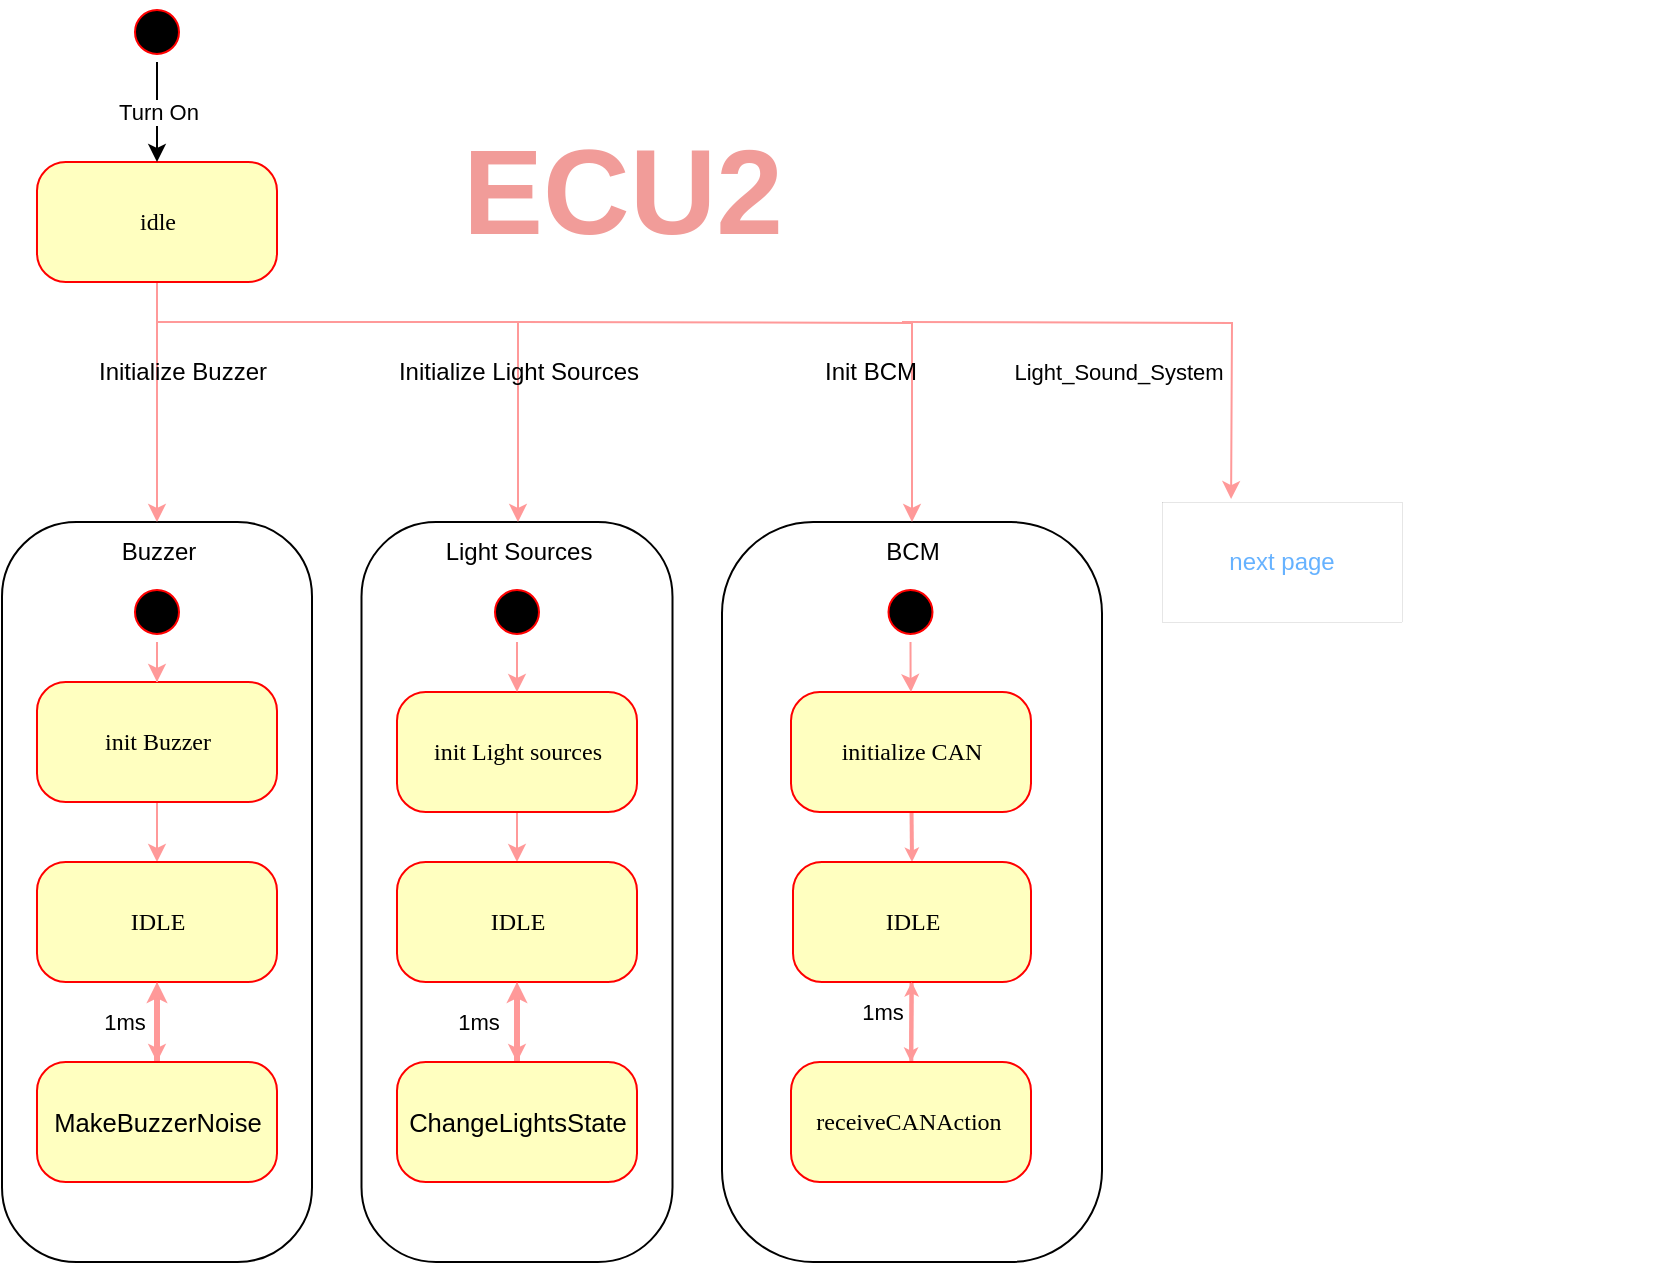 <mxfile version="20.6.0" type="device" pages="2"><diagram name="Page-1" id="58cdce13-f638-feb5-8d6f-7d28b1aa9fa0"><mxGraphModel dx="1323" dy="701" grid="1" gridSize="10" guides="1" tooltips="1" connect="1" arrows="1" fold="1" page="1" pageScale="1" pageWidth="1100" pageHeight="850" background="none" math="0" shadow="0"><root><mxCell id="0"/><mxCell id="1" parent="0"/><mxCell id="M4n3Ab1J7Ja0W15tSEup-11" value="" style="rounded=1;whiteSpace=wrap;html=1;arcSize=24;shadow=0;comic=0;labelBackgroundColor=none;fontFamily=Verdana;fontSize=12;align=center;" parent="1" vertex="1"><mxGeometry x="179.75" y="310" width="155.5" height="370" as="geometry"/></mxCell><mxCell id="M4n3Ab1J7Ja0W15tSEup-10" value="" style="rounded=1;whiteSpace=wrap;html=1;arcSize=24;shadow=0;comic=0;labelBackgroundColor=none;fontFamily=Verdana;fontSize=12;align=center;" parent="1" vertex="1"><mxGeometry y="310" width="155" height="370" as="geometry"/></mxCell><mxCell id="M4n3Ab1J7Ja0W15tSEup-5" value="" style="edgeStyle=orthogonalEdgeStyle;rounded=0;orthogonalLoop=1;jettySize=auto;html=1;strokeColor=#FF9999;entryX=0.5;entryY=0;entryDx=0;entryDy=0;exitX=0.5;exitY=1;exitDx=0;exitDy=0;" parent="1" source="M4n3Ab1J7Ja0W15tSEup-1" target="M4n3Ab1J7Ja0W15tSEup-10" edge="1"><mxGeometry x="-0.5" y="-20" relative="1" as="geometry"><mxPoint x="307.5" y="360" as="targetPoint"/><mxPoint x="80" y="180" as="sourcePoint"/><Array as="points"/><mxPoint as="offset"/></mxGeometry></mxCell><mxCell id="M4n3Ab1J7Ja0W15tSEup-6" style="edgeStyle=orthogonalEdgeStyle;rounded=0;orthogonalLoop=1;jettySize=auto;html=1;strokeColor=#FF9999;" parent="1" target="M4n3Ab1J7Ja0W15tSEup-11" edge="1"><mxGeometry relative="1" as="geometry"><mxPoint x="296.5" y="310" as="targetPoint"/><mxPoint x="78" y="210" as="sourcePoint"/><Array as="points"><mxPoint x="78" y="210"/><mxPoint x="258" y="210"/></Array></mxGeometry></mxCell><mxCell id="M4n3Ab1J7Ja0W15tSEup-1" value="idle" style="rounded=1;whiteSpace=wrap;html=1;arcSize=24;fillColor=#ffffc0;strokeColor=#ff0000;shadow=0;comic=0;labelBackgroundColor=none;fontFamily=Verdana;fontSize=12;fontColor=#000000;align=center;" parent="1" vertex="1"><mxGeometry x="17.5" y="130" width="120" height="60" as="geometry"/></mxCell><mxCell id="M4n3Ab1J7Ja0W15tSEup-2" value="" style="ellipse;html=1;shape=startState;fillColor=#000000;strokeColor=#ff0000;rounded=1;shadow=0;comic=0;labelBackgroundColor=none;fontFamily=Verdana;fontSize=12;fontColor=#000000;align=center;direction=south;" parent="1" vertex="1"><mxGeometry x="62.5" y="50" width="30" height="30" as="geometry"/></mxCell><mxCell id="M4n3Ab1J7Ja0W15tSEup-3" value="Turn On" style="endArrow=classic;html=1;rounded=0;exitX=1;exitY=0.5;exitDx=0;exitDy=0;entryX=0.5;entryY=0;entryDx=0;entryDy=0;" parent="1" source="M4n3Ab1J7Ja0W15tSEup-2" target="M4n3Ab1J7Ja0W15tSEup-1" edge="1"><mxGeometry width="50" height="50" relative="1" as="geometry"><mxPoint x="-202.5" y="250" as="sourcePoint"/><mxPoint x="-152.5" y="200" as="targetPoint"/></mxGeometry></mxCell><mxCell id="M4n3Ab1J7Ja0W15tSEup-55" value="" style="edgeStyle=orthogonalEdgeStyle;rounded=0;orthogonalLoop=1;jettySize=auto;html=1;strokeColor=#FF9999;" parent="1" source="M4n3Ab1J7Ja0W15tSEup-4" target="M4n3Ab1J7Ja0W15tSEup-54" edge="1"><mxGeometry relative="1" as="geometry"/></mxCell><mxCell id="M4n3Ab1J7Ja0W15tSEup-4" value="&lt;span class=&quot;markedcontent&quot;&gt;&lt;span&gt;init&amp;nbsp;&lt;/span&gt;&lt;span role=&quot;presentation&quot; style=&quot;transform: scaleX(1.065)&quot;&gt;Buzzer&lt;/span&gt;&lt;/span&gt;" style="rounded=1;whiteSpace=wrap;html=1;arcSize=24;fillColor=#ffffc0;strokeColor=#ff0000;shadow=0;comic=0;labelBackgroundColor=none;fontFamily=Verdana;fontSize=12;fontColor=#000000;align=center;" parent="1" vertex="1"><mxGeometry x="17.5" y="390" width="120" height="60" as="geometry"/></mxCell><mxCell id="M4n3Ab1J7Ja0W15tSEup-60" value="" style="edgeStyle=orthogonalEdgeStyle;rounded=0;orthogonalLoop=1;jettySize=auto;html=1;strokeColor=#FF9999;" parent="1" source="M4n3Ab1J7Ja0W15tSEup-7" target="M4n3Ab1J7Ja0W15tSEup-58" edge="1"><mxGeometry relative="1" as="geometry"/></mxCell><mxCell id="M4n3Ab1J7Ja0W15tSEup-7" value="&lt;span class=&quot;markedcontent&quot;&gt;&lt;span&gt;init Light sources&lt;/span&gt;&lt;/span&gt;" style="rounded=1;whiteSpace=wrap;html=1;arcSize=24;fillColor=#ffffc0;strokeColor=#ff0000;shadow=0;comic=0;labelBackgroundColor=none;fontFamily=Verdana;fontSize=12;fontColor=#000000;align=center;" parent="1" vertex="1"><mxGeometry x="197.5" y="395" width="120" height="60" as="geometry"/></mxCell><mxCell id="M4n3Ab1J7Ja0W15tSEup-17" value="" style="rounded=1;whiteSpace=wrap;html=1;arcSize=24;shadow=0;comic=0;labelBackgroundColor=none;fontFamily=Verdana;fontSize=12;align=center;" parent="1" vertex="1"><mxGeometry x="360" y="310" width="190" height="370" as="geometry"/></mxCell><mxCell id="M4n3Ab1J7Ja0W15tSEup-18" style="edgeStyle=orthogonalEdgeStyle;rounded=0;orthogonalLoop=1;jettySize=auto;html=1;strokeColor=#FF9999;" parent="1" target="M4n3Ab1J7Ja0W15tSEup-17" edge="1"><mxGeometry relative="1" as="geometry"><mxPoint x="880" y="320" as="targetPoint"/><mxPoint x="258" y="210" as="sourcePoint"/></mxGeometry></mxCell><mxCell id="M4n3Ab1J7Ja0W15tSEup-20" value="Initialize Buzzer" style="text;html=1;resizable=0;autosize=1;align=center;verticalAlign=middle;points=[];fillColor=none;strokeColor=none;rounded=0;fillStyle=auto;" parent="1" vertex="1"><mxGeometry x="35" y="220" width="110" height="30" as="geometry"/></mxCell><mxCell id="M4n3Ab1J7Ja0W15tSEup-21" value="Initialize Light Sources" style="text;html=1;resizable=0;autosize=1;align=center;verticalAlign=middle;points=[];fillColor=none;strokeColor=none;rounded=0;fillStyle=auto;" parent="1" vertex="1"><mxGeometry x="187.5" y="220" width="140" height="30" as="geometry"/></mxCell><mxCell id="M4n3Ab1J7Ja0W15tSEup-23" value="Buzzer" style="text;html=1;align=center;verticalAlign=middle;resizable=0;points=[];autosize=1;strokeColor=none;fillColor=none;" parent="1" vertex="1"><mxGeometry x="47.5" y="310" width="60" height="30" as="geometry"/></mxCell><mxCell id="M4n3Ab1J7Ja0W15tSEup-24" value="Light Sources" style="text;html=1;align=center;verticalAlign=middle;resizable=0;points=[];autosize=1;strokeColor=none;fillColor=none;" parent="1" vertex="1"><mxGeometry x="207.5" y="310" width="100" height="30" as="geometry"/></mxCell><mxCell id="M4n3Ab1J7Ja0W15tSEup-26" value="BCM" style="text;html=1;resizable=0;autosize=1;align=center;verticalAlign=middle;points=[];fillColor=none;strokeColor=none;rounded=0;fillStyle=auto;" parent="1" vertex="1"><mxGeometry x="430" y="310" width="50" height="30" as="geometry"/></mxCell><mxCell id="M4n3Ab1J7Ja0W15tSEup-113" value="" style="edgeStyle=none;rounded=0;orthogonalLoop=1;jettySize=auto;html=1;strokeColor=#FF9999;strokeWidth=2;fontSize=60;fontColor=#F19C99;startSize=1;endSize=1;entryX=0.5;entryY=0;entryDx=0;entryDy=0;" parent="1" source="M4n3Ab1J7Ja0W15tSEup-29" target="M4n3Ab1J7Ja0W15tSEup-69" edge="1"><mxGeometry relative="1" as="geometry"><mxPoint x="719.338" y="480" as="targetPoint"/></mxGeometry></mxCell><mxCell id="M4n3Ab1J7Ja0W15tSEup-29" value="initialize CAN" style="rounded=1;whiteSpace=wrap;html=1;arcSize=24;fillColor=#ffffc0;strokeColor=#ff0000;shadow=0;comic=0;labelBackgroundColor=none;fontFamily=Verdana;fontSize=12;fontColor=#000000;align=center;" parent="1" vertex="1"><mxGeometry x="394.5" y="395" width="120" height="60" as="geometry"/></mxCell><mxCell id="M4n3Ab1J7Ja0W15tSEup-31" value="Init BCM" style="text;html=1;align=center;verticalAlign=middle;resizable=0;points=[];autosize=1;strokeColor=none;fillColor=none;" parent="1" vertex="1"><mxGeometry x="399.25" y="220" width="70" height="30" as="geometry"/></mxCell><mxCell id="M4n3Ab1J7Ja0W15tSEup-38" style="edgeStyle=orthogonalEdgeStyle;rounded=0;orthogonalLoop=1;jettySize=auto;html=1;entryX=0.5;entryY=0;entryDx=0;entryDy=0;strokeColor=#FF9999;" parent="1" source="M4n3Ab1J7Ja0W15tSEup-35" target="M4n3Ab1J7Ja0W15tSEup-4" edge="1"><mxGeometry relative="1" as="geometry"/></mxCell><mxCell id="M4n3Ab1J7Ja0W15tSEup-35" value="" style="ellipse;html=1;shape=startState;fillColor=#000000;strokeColor=#ff0000;rounded=1;shadow=0;comic=0;labelBackgroundColor=none;fontFamily=Verdana;fontSize=12;fontColor=#000000;align=center;direction=south;" parent="1" vertex="1"><mxGeometry x="62.5" y="340" width="30" height="30" as="geometry"/></mxCell><mxCell id="M4n3Ab1J7Ja0W15tSEup-39" style="edgeStyle=orthogonalEdgeStyle;rounded=0;orthogonalLoop=1;jettySize=auto;html=1;strokeColor=#FF9999;" parent="1" source="M4n3Ab1J7Ja0W15tSEup-36" target="M4n3Ab1J7Ja0W15tSEup-7" edge="1"><mxGeometry relative="1" as="geometry"/></mxCell><mxCell id="M4n3Ab1J7Ja0W15tSEup-36" value="" style="ellipse;html=1;shape=startState;fillColor=#000000;strokeColor=#ff0000;rounded=1;shadow=0;comic=0;labelBackgroundColor=none;fontFamily=Verdana;fontSize=12;fontColor=#000000;align=center;direction=south;" parent="1" vertex="1"><mxGeometry x="242.5" y="340" width="30" height="30" as="geometry"/></mxCell><mxCell id="M4n3Ab1J7Ja0W15tSEup-42" value="" style="edgeStyle=orthogonalEdgeStyle;rounded=0;orthogonalLoop=1;jettySize=auto;html=1;strokeColor=#FF9999;" parent="1" source="M4n3Ab1J7Ja0W15tSEup-41" target="M4n3Ab1J7Ja0W15tSEup-29" edge="1"><mxGeometry relative="1" as="geometry"/></mxCell><mxCell id="M4n3Ab1J7Ja0W15tSEup-41" value="" style="ellipse;html=1;shape=startState;fillColor=#000000;strokeColor=#ff0000;rounded=1;shadow=0;comic=0;labelBackgroundColor=none;fontFamily=Verdana;fontSize=12;fontColor=#000000;align=center;direction=south;" parent="1" vertex="1"><mxGeometry x="439.25" y="340" width="30" height="30" as="geometry"/></mxCell><mxCell id="M4n3Ab1J7Ja0W15tSEup-67" value="1ms" style="edgeStyle=orthogonalEdgeStyle;rounded=0;orthogonalLoop=1;jettySize=auto;html=1;strokeColor=#FF9999;" parent="1" source="M4n3Ab1J7Ja0W15tSEup-54" target="M4n3Ab1J7Ja0W15tSEup-62" edge="1"><mxGeometry y="-17" relative="1" as="geometry"><mxPoint as="offset"/></mxGeometry></mxCell><mxCell id="M4n3Ab1J7Ja0W15tSEup-54" value="IDLE" style="rounded=1;whiteSpace=wrap;html=1;arcSize=24;fillColor=#ffffc0;strokeColor=#ff0000;shadow=0;comic=0;labelBackgroundColor=none;fontFamily=Verdana;fontSize=12;fontColor=#000000;align=center;" parent="1" vertex="1"><mxGeometry x="17.5" y="480" width="120" height="60" as="geometry"/></mxCell><mxCell id="M4n3Ab1J7Ja0W15tSEup-66" value="1ms" style="edgeStyle=orthogonalEdgeStyle;rounded=0;orthogonalLoop=1;jettySize=auto;html=1;strokeColor=#FF9999;" parent="1" source="M4n3Ab1J7Ja0W15tSEup-58" target="M4n3Ab1J7Ja0W15tSEup-63" edge="1"><mxGeometry y="-20" relative="1" as="geometry"><mxPoint as="offset"/></mxGeometry></mxCell><mxCell id="M4n3Ab1J7Ja0W15tSEup-58" value="IDLE" style="rounded=1;whiteSpace=wrap;html=1;arcSize=24;fillColor=#ffffc0;strokeColor=#ff0000;shadow=0;comic=0;labelBackgroundColor=none;fontFamily=Verdana;fontSize=12;fontColor=#000000;align=center;" parent="1" vertex="1"><mxGeometry x="197.5" y="480" width="120" height="60" as="geometry"/></mxCell><mxCell id="M4n3Ab1J7Ja0W15tSEup-109" value="" style="edgeStyle=none;rounded=0;orthogonalLoop=1;jettySize=auto;html=1;strokeColor=#FF9999;strokeWidth=3;startSize=1;endSize=1;" parent="1" source="M4n3Ab1J7Ja0W15tSEup-62" target="M4n3Ab1J7Ja0W15tSEup-54" edge="1"><mxGeometry relative="1" as="geometry"/></mxCell><mxCell id="M4n3Ab1J7Ja0W15tSEup-62" value="&lt;span id=&quot;page46R_mcid6&quot; class=&quot;markedContent&quot;&gt;&lt;span dir=&quot;ltr&quot; role=&quot;presentation&quot; style=&quot;left: 108.821px; top: 218.151px; font-size: 12.8px; font-family: sans-serif; transform: scaleX(0.91);&quot;&gt;Make&lt;/span&gt;&lt;span dir=&quot;ltr&quot; role=&quot;presentation&quot; style=&quot;left: 137.877px; top: 218.151px; font-size: 12.8px; font-family: sans-serif; transform: scaleX(0.892);&quot;&gt;BuzzerNoise&lt;/span&gt;&lt;span dir=&quot;ltr&quot; role=&quot;presentation&quot; style=&quot;left: 203.957px; top: 218.151px; font-size: 12.8px; font-family: sans-serif;&quot;&gt;&lt;/span&gt;&lt;/span&gt;" style="rounded=1;whiteSpace=wrap;html=1;arcSize=24;fillColor=#ffffc0;strokeColor=#ff0000;shadow=0;comic=0;labelBackgroundColor=none;fontFamily=Verdana;fontSize=12;fontColor=#000000;align=center;" parent="1" vertex="1"><mxGeometry x="17.5" y="580" width="120" height="60" as="geometry"/></mxCell><mxCell id="M4n3Ab1J7Ja0W15tSEup-110" style="edgeStyle=none;rounded=0;orthogonalLoop=1;jettySize=auto;html=1;entryX=0.5;entryY=1;entryDx=0;entryDy=0;strokeColor=#FF9999;strokeWidth=3;startSize=1;endSize=1;" parent="1" source="M4n3Ab1J7Ja0W15tSEup-63" target="M4n3Ab1J7Ja0W15tSEup-58" edge="1"><mxGeometry relative="1" as="geometry"/></mxCell><mxCell id="M4n3Ab1J7Ja0W15tSEup-63" value="&lt;span id=&quot;page46R_mcid28&quot; class=&quot;markedContent&quot;&gt;&lt;span dir=&quot;ltr&quot; role=&quot;presentation&quot; style=&quot;left: 105.6px; top: 580.188px; font-size: 12.8px; font-family: sans-serif;&quot;&gt; &lt;/span&gt;&lt;span dir=&quot;ltr&quot; role=&quot;presentation&quot; style=&quot;left: 108.821px; top: 580.188px; font-size: 12.8px; font-family: sans-serif; transform: scaleX(0.888);&quot;&gt;Change&lt;/span&gt;&lt;span dir=&quot;ltr&quot; role=&quot;presentation&quot; style=&quot;left: 147.861px; top: 580.188px; font-size: 12.8px; font-family: sans-serif; transform: scaleX(0.894);&quot;&gt;LightsState&lt;/span&gt;&lt;/span&gt;" style="rounded=1;whiteSpace=wrap;html=1;arcSize=24;fillColor=#ffffc0;strokeColor=#ff0000;shadow=0;comic=0;labelBackgroundColor=none;fontFamily=Verdana;fontSize=12;fontColor=#000000;align=center;" parent="1" vertex="1"><mxGeometry x="197.5" y="580" width="120" height="60" as="geometry"/></mxCell><mxCell id="M4n3Ab1J7Ja0W15tSEup-117" style="edgeStyle=none;rounded=0;orthogonalLoop=1;jettySize=auto;html=1;entryX=0.5;entryY=0;entryDx=0;entryDy=0;strokeColor=#FF9999;strokeWidth=2;fontSize=11;fontColor=#F19C99;startSize=1;endSize=1;" parent="1" source="M4n3Ab1J7Ja0W15tSEup-69" target="M4n3Ab1J7Ja0W15tSEup-74" edge="1"><mxGeometry relative="1" as="geometry"/></mxCell><mxCell id="M4n3Ab1J7Ja0W15tSEup-69" value="IDLE" style="rounded=1;whiteSpace=wrap;html=1;arcSize=24;fillColor=#ffffc0;strokeColor=#ff0000;shadow=0;comic=0;labelBackgroundColor=none;fontFamily=Verdana;fontSize=12;fontColor=#000000;align=center;" parent="1" vertex="1"><mxGeometry x="395.5" y="480" width="119" height="60" as="geometry"/></mxCell><mxCell id="M4n3Ab1J7Ja0W15tSEup-118" style="edgeStyle=none;rounded=0;orthogonalLoop=1;jettySize=auto;html=1;strokeColor=#FF9999;strokeWidth=2;fontSize=11;fontColor=#F19C99;startSize=1;endSize=1;" parent="1" source="M4n3Ab1J7Ja0W15tSEup-74" target="M4n3Ab1J7Ja0W15tSEup-69" edge="1"><mxGeometry relative="1" as="geometry"/></mxCell><mxCell id="M4n3Ab1J7Ja0W15tSEup-74" value="&lt;span class=&quot;markedcontent&quot;&gt;&lt;span&gt;receiveCANAction&amp;nbsp;&lt;/span&gt;&lt;/span&gt;" style="rounded=1;whiteSpace=wrap;html=1;arcSize=24;fillColor=#ffffc0;strokeColor=#ff0000;shadow=0;comic=0;labelBackgroundColor=none;fontFamily=Verdana;fontSize=12;fontColor=#000000;align=center;" parent="1" vertex="1"><mxGeometry x="394.5" y="580" width="120" height="60" as="geometry"/></mxCell><mxCell id="M4n3Ab1J7Ja0W15tSEup-77" style="edgeStyle=none;rounded=0;orthogonalLoop=1;jettySize=auto;html=1;exitX=0.75;exitY=1;exitDx=0;exitDy=0;strokeColor=#FF9999;" parent="1" source="M4n3Ab1J7Ja0W15tSEup-74" target="M4n3Ab1J7Ja0W15tSEup-74" edge="1"><mxGeometry relative="1" as="geometry"/></mxCell><mxCell id="M4n3Ab1J7Ja0W15tSEup-112" value="&lt;b&gt;&lt;font style=&quot;font-size: 60px;&quot; color=&quot;#f19c99&quot;&gt;ECU2&lt;/font&gt;&lt;/b&gt;" style="text;html=1;align=center;verticalAlign=middle;resizable=0;points=[];autosize=1;strokeColor=none;fillColor=none;" parent="1" vertex="1"><mxGeometry x="220" y="100" width="180" height="90" as="geometry"/></mxCell><mxCell id="M4n3Ab1J7Ja0W15tSEup-116" value="&lt;font color=&quot;#000000&quot;&gt;&lt;span style=&quot;font-size: 11px;&quot;&gt;1ms&lt;/span&gt;&lt;/font&gt;" style="text;html=1;resizable=0;autosize=1;align=center;verticalAlign=middle;points=[];fillColor=none;strokeColor=none;rounded=0;fillStyle=auto;fontSize=5;fontColor=#F19C99;" parent="1" vertex="1"><mxGeometry x="420" y="540" width="40" height="30" as="geometry"/></mxCell><mxCell id="M4n3Ab1J7Ja0W15tSEup-120" style="edgeStyle=orthogonalEdgeStyle;rounded=0;orthogonalLoop=1;jettySize=auto;html=1;strokeColor=#FF9999;entryX=0.101;entryY=-0.008;entryDx=0;entryDy=0;entryPerimeter=0;" parent="1" edge="1"><mxGeometry relative="1" as="geometry"><mxPoint x="614.54" y="298.54" as="targetPoint"/><mxPoint x="450" y="210" as="sourcePoint"/></mxGeometry></mxCell><mxCell id="M4n3Ab1J7Ja0W15tSEup-123" value="Light_Sound_System" style="text;html=1;align=center;verticalAlign=middle;resizable=0;points=[];autosize=1;strokeColor=none;fillColor=none;fontSize=11;fontColor=#000000;" parent="1" vertex="1"><mxGeometry x="492.5" y="220" width="130" height="30" as="geometry"/></mxCell><mxCell id="M4n3Ab1J7Ja0W15tSEup-203" value="&lt;span style=&quot;color: rgba(0, 0, 0, 0); font-family: monospace; font-size: 0px; text-align: start;&quot;&gt;%3CmxGraphModel%3E%3Croot%3E%3CmxCell%20id%3D%220%22%2F%3E%3CmxCell%20id%3D%221%22%20parent%3D%220%22%2F%3E%3CmxCell%20id%3D%222%22%20value%3D%22State%200%26lt%3Bbr%26gt%3B%22%20style%3D%22ellipse%3BwhiteSpace%3Dwrap%3Bhtml%3D1%3BfontFamily%3DVerdana%3BfillColor%3D%23ffffc0%3BstrokeColor%3D%23ff0000%3BfontColor%3D%23000000%3Brounded%3D1%3BarcSize%3D24%3Bshadow%3D0%3Bcomic%3D0%3BlabelBackgroundColor%3Dnone%3B%22%20vertex%3D%221%22%20parent%3D%221%22%3E%3CmxGeometry%20x%3D%22767%22%20y%3D%22480%22%20width%3D%2253%22%20height%3D%2250%22%20as%3D%22geometry%22%2F%3E%3C%2FmxCell%3E%3C%2Froot%3E%3C%2FmxGraphModel%3E&lt;/span&gt;" style="shape=partialRectangle;html=1;whiteSpace=wrap;connectable=0;fillColor=none;top=0;left=0;bottom=0;right=0;overflow=hidden;fillStyle=auto;fontSize=11;fontColor=#000000;" parent="1" vertex="1"><mxGeometry x="770" y="190" width="60" height="40" as="geometry"><mxRectangle width="60" height="40" as="alternateBounds"/></mxGeometry></mxCell><mxCell id="bMUL9vs9oiGy7EIvTxz8-3" value="next page" style="whiteSpace=wrap;html=1;strokeColor=default;strokeWidth=0;fontColor=#66B2FF;" parent="1" vertex="1"><mxGeometry x="580" y="300" width="120" height="60" as="geometry"/></mxCell></root></mxGraphModel></diagram><diagram id="eU-mBK09k-Agl4pyuc42" name="Page-2"><mxGraphModel dx="1323" dy="701" grid="1" gridSize="10" guides="1" tooltips="1" connect="1" arrows="1" fold="1" page="1" pageScale="1" pageWidth="827" pageHeight="1169" math="0" shadow="0"><root><mxCell id="0"/><mxCell id="1" parent="0"/><mxCell id="lehD4XH0Yk54UAf7DRDh-2" value="" style="edgeStyle=orthogonalEdgeStyle;rounded=0;orthogonalLoop=1;jettySize=auto;html=1;strokeColor=#FF9999;strokeWidth=2;fontSize=11;fontColor=#000000;startSize=1;endSize=1;curved=1;" parent="1" source="lehD4XH0Yk54UAf7DRDh-3" target="lehD4XH0Yk54UAf7DRDh-11" edge="1"><mxGeometry relative="1" as="geometry"><mxPoint x="327" y="393.5" as="targetPoint"/></mxGeometry></mxCell><mxCell id="lehD4XH0Yk54UAf7DRDh-3" value="LSS_Init" style="rounded=1;whiteSpace=wrap;html=1;arcSize=24;fillColor=#ffffc0;strokeColor=#ff0000;shadow=0;comic=0;labelBackgroundColor=none;fontFamily=Verdana;fontSize=12;fontColor=#000000;align=center;" parent="1" vertex="1"><mxGeometry x="110" y="268.5" width="120" height="60" as="geometry"/></mxCell><mxCell id="lehD4XH0Yk54UAf7DRDh-4" value="&lt;font style=&quot;font-size: 30px;&quot;&gt;Light_Sound_System&lt;/font&gt;" style="text;html=1;align=center;verticalAlign=middle;resizable=0;points=[];autosize=1;strokeColor=none;fillColor=none;fontSize=11;fontColor=#000000;" parent="1" vertex="1"><mxGeometry x="345" y="170" width="310" height="50" as="geometry"/></mxCell><mxCell id="lehD4XH0Yk54UAf7DRDh-5" value="" style="edgeStyle=none;rounded=0;orthogonalLoop=1;jettySize=auto;html=1;strokeColor=#FF9999;strokeWidth=2;fontSize=11;fontColor=#000000;startSize=1;endSize=1;" parent="1" source="lehD4XH0Yk54UAf7DRDh-6" target="lehD4XH0Yk54UAf7DRDh-3" edge="1"><mxGeometry relative="1" as="geometry"/></mxCell><mxCell id="lehD4XH0Yk54UAf7DRDh-6" value="" style="ellipse;html=1;shape=startState;fillColor=#000000;strokeColor=#ff0000;rounded=1;shadow=0;comic=0;labelBackgroundColor=none;fontFamily=Verdana;fontSize=12;fontColor=#000000;align=center;direction=south;" parent="1" vertex="1"><mxGeometry x="155" y="220" width="30" height="30" as="geometry"/></mxCell><mxCell id="lehD4XH0Yk54UAf7DRDh-7" value="&lt;font color=&quot;#66b2ff&quot;&gt;A025 || A134&lt;/font&gt;" style="edgeStyle=orthogonalEdgeStyle;rounded=0;orthogonalLoop=1;jettySize=auto;html=1;strokeColor=#FF9999;strokeWidth=2;fontSize=11;fontColor=#000000;startSize=1;endSize=4;exitX=0.181;exitY=0.906;exitDx=0;exitDy=0;curved=1;exitPerimeter=0;entryX=0;entryY=0.5;entryDx=0;entryDy=0;" parent="1" source="lehD4XH0Yk54UAf7DRDh-11" target="lehD4XH0Yk54UAf7DRDh-8" edge="1"><mxGeometry x="-0.047" y="-10" relative="1" as="geometry"><mxPoint x="163.894" y="421.717" as="sourcePoint"/><mxPoint as="offset"/><Array as="points"><mxPoint x="297" y="322"/><mxPoint x="240" y="322"/><mxPoint x="240" y="445"/></Array></mxGeometry></mxCell><mxCell id="yl1lFKV6yOSotAoGSY66-30" value="A024 &amp;amp; L0" style="edgeStyle=orthogonalEdgeStyle;rounded=0;orthogonalLoop=1;jettySize=auto;html=1;strokeColor=#FF9999;strokeWidth=2;fontColor=#66B2FF;endSize=4;curved=1;entryX=0.633;entryY=0.982;entryDx=0;entryDy=0;entryPerimeter=0;exitX=0.255;exitY=0.003;exitDx=0;exitDy=0;exitPerimeter=0;" parent="1" source="lehD4XH0Yk54UAf7DRDh-8" target="lehD4XH0Yk54UAf7DRDh-11" edge="1"><mxGeometry x="0.155" y="-10" relative="1" as="geometry"><Array as="points"><mxPoint x="310" y="420"/><mxPoint x="310" y="400"/><mxPoint x="280" y="400"/><mxPoint x="280" y="340"/><mxPoint x="321" y="340"/></Array><mxPoint as="offset"/></mxGeometry></mxCell><mxCell id="yl1lFKV6yOSotAoGSY66-68" value="A024 &amp;amp; L1" style="edgeStyle=orthogonalEdgeStyle;curved=1;rounded=0;orthogonalLoop=1;jettySize=auto;html=1;entryX=0.076;entryY=-0.029;entryDx=0;entryDy=0;entryPerimeter=0;strokeColor=#FF9999;strokeWidth=2;fontColor=#66B2FF;endSize=4;" parent="1" source="lehD4XH0Yk54UAf7DRDh-8" target="yl1lFKV6yOSotAoGSY66-27" edge="1"><mxGeometry relative="1" as="geometry"><Array as="points"><mxPoint x="310" y="540"/><mxPoint x="309" y="540"/></Array></mxGeometry></mxCell><mxCell id="yl1lFKV6yOSotAoGSY66-71" value="A035" style="rounded=0;orthogonalLoop=1;jettySize=auto;html=1;strokeColor=#FF9999;strokeWidth=2;fontColor=#66B2FF;startArrow=none;startFill=0;endArrow=classic;endFill=1;endSize=4;entryX=0;entryY=1;entryDx=0;entryDy=0;exitX=0.972;exitY=0.781;exitDx=0;exitDy=0;exitPerimeter=0;" parent="1" source="lehD4XH0Yk54UAf7DRDh-8" target="lehD4XH0Yk54UAf7DRDh-15" edge="1"><mxGeometry relative="1" as="geometry"/></mxCell><mxCell id="lehD4XH0Yk54UAf7DRDh-8" value="State 2" style="ellipse;whiteSpace=wrap;html=1;fontFamily=Verdana;fillColor=#ffffc0;strokeColor=#ff0000;fontColor=#000000;rounded=1;arcSize=24;shadow=0;comic=0;labelBackgroundColor=none;" parent="1" vertex="1"><mxGeometry x="300" y="420" width="53" height="50" as="geometry"/></mxCell><mxCell id="yl1lFKV6yOSotAoGSY66-32" value="A12 || A135" style="edgeStyle=orthogonalEdgeStyle;curved=1;rounded=0;orthogonalLoop=1;jettySize=auto;html=1;strokeColor=#FF9999;strokeWidth=2;fontColor=#66B2FF;endSize=4;exitX=0.979;exitY=0.367;exitDx=0;exitDy=0;exitPerimeter=0;entryX=0.025;entryY=0.4;entryDx=0;entryDy=0;entryPerimeter=0;" parent="1" source="lehD4XH0Yk54UAf7DRDh-11" target="lehD4XH0Yk54UAf7DRDh-13" edge="1"><mxGeometry relative="1" as="geometry"><mxPoint x="470.004" y="290" as="sourcePoint"/><mxPoint x="560" y="280" as="targetPoint"/><Array as="points"><mxPoint x="339" y="290"/></Array></mxGeometry></mxCell><mxCell id="yl1lFKV6yOSotAoGSY66-33" style="edgeStyle=orthogonalEdgeStyle;curved=1;rounded=0;orthogonalLoop=1;jettySize=auto;html=1;strokeColor=#FF9999;strokeWidth=2;fontColor=#66B2FF;endSize=4;entryX=0;entryY=0;entryDx=0;entryDy=0;" parent="1" source="lehD4XH0Yk54UAf7DRDh-11" target="lehD4XH0Yk54UAf7DRDh-15" edge="1"><mxGeometry relative="1" as="geometry"><Array as="points"><mxPoint x="420" y="299"/><mxPoint x="420" y="417"/></Array></mxGeometry></mxCell><mxCell id="yl1lFKV6yOSotAoGSY66-34" value="A035" style="edgeLabel;html=1;align=center;verticalAlign=middle;resizable=0;points=[];fontColor=#66B2FF;" parent="yl1lFKV6yOSotAoGSY66-33" vertex="1" connectable="0"><mxGeometry x="-0.142" y="-30" relative="1" as="geometry"><mxPoint x="30" y="6" as="offset"/></mxGeometry></mxCell><mxCell id="lehD4XH0Yk54UAf7DRDh-11" value="State 0&lt;br&gt;" style="ellipse;whiteSpace=wrap;html=1;fontFamily=Verdana;fillColor=#ffffc0;strokeColor=#ff0000;fontColor=#000000;rounded=1;arcSize=24;shadow=0;comic=0;labelBackgroundColor=none;" parent="1" vertex="1"><mxGeometry x="287" y="273.5" width="53" height="50" as="geometry"/></mxCell><mxCell id="lehD4XH0Yk54UAf7DRDh-12" value="&lt;font color=&quot;#66b2ff&quot;&gt;A04&lt;/font&gt;" style="edgeStyle=orthogonalEdgeStyle;curved=1;rounded=0;orthogonalLoop=1;jettySize=auto;html=1;strokeColor=#FF9999;strokeWidth=2;fontSize=11;fontColor=#000000;startSize=1;endSize=1;entryX=0.104;entryY=0.164;entryDx=0;entryDy=0;entryPerimeter=0;dashed=1;" parent="1" source="lehD4XH0Yk54UAf7DRDh-11" target="lehD4XH0Yk54UAf7DRDh-11" edge="1"><mxGeometry x="-0.237" y="-4" relative="1" as="geometry"><Array as="points"><mxPoint x="314" y="244"/><mxPoint x="267" y="244"/><mxPoint x="267" y="282"/><mxPoint x="280" y="282"/></Array><mxPoint as="offset"/><mxPoint x="297" y="273.5" as="targetPoint"/></mxGeometry></mxCell><mxCell id="yl1lFKV6yOSotAoGSY66-59" value="A134 || A025" style="edgeStyle=orthogonalEdgeStyle;curved=1;rounded=0;orthogonalLoop=1;jettySize=auto;html=1;entryX=0.5;entryY=1;entryDx=0;entryDy=0;strokeColor=#FF9999;strokeWidth=2;fontColor=#66B2FF;endSize=4;exitX=0.849;exitY=0.944;exitDx=0;exitDy=0;exitPerimeter=0;" parent="1" source="lehD4XH0Yk54UAf7DRDh-13" target="lehD4XH0Yk54UAf7DRDh-8" edge="1"><mxGeometry x="0.035" y="-20" relative="1" as="geometry"><Array as="points"><mxPoint x="640" y="317"/><mxPoint x="640" y="540"/><mxPoint x="327" y="540"/></Array><mxPoint as="offset"/></mxGeometry></mxCell><mxCell id="yl1lFKV6yOSotAoGSY66-60" value="A035" style="edgeStyle=orthogonalEdgeStyle;curved=1;rounded=0;orthogonalLoop=1;jettySize=auto;html=1;strokeColor=#FF9999;strokeWidth=2;fontColor=#66B2FF;endSize=4;" parent="1" source="lehD4XH0Yk54UAf7DRDh-13" target="lehD4XH0Yk54UAf7DRDh-15" edge="1"><mxGeometry x="0.171" y="23" relative="1" as="geometry"><mxPoint as="offset"/></mxGeometry></mxCell><mxCell id="yl1lFKV6yOSotAoGSY66-61" value="A04" style="edgeStyle=orthogonalEdgeStyle;curved=1;rounded=0;orthogonalLoop=1;jettySize=auto;html=1;entryX=1;entryY=0.25;entryDx=0;entryDy=0;strokeColor=#FF9999;strokeWidth=2;fontColor=#66B2FF;endSize=4;" parent="1" source="lehD4XH0Yk54UAf7DRDh-13" target="yl1lFKV6yOSotAoGSY66-27" edge="1"><mxGeometry x="-0.028" y="-30" relative="1" as="geometry"><Array as="points"><mxPoint x="670" y="295"/><mxPoint x="670" y="585"/></Array><mxPoint as="offset"/></mxGeometry></mxCell><mxCell id="lehD4XH0Yk54UAf7DRDh-13" value="State 1" style="ellipse;whiteSpace=wrap;html=1;fontFamily=Verdana;fillColor=#ffffc0;strokeColor=#ff0000;fontColor=#000000;rounded=1;arcSize=24;shadow=0;comic=0;labelBackgroundColor=none;" parent="1" vertex="1"><mxGeometry x="588.68" y="270" width="53" height="50" as="geometry"/></mxCell><mxCell id="yl1lFKV6yOSotAoGSY66-64" value="A12 || A135" style="edgeStyle=orthogonalEdgeStyle;curved=1;rounded=0;orthogonalLoop=1;jettySize=auto;html=1;entryX=0;entryY=1;entryDx=0;entryDy=0;strokeColor=#FF9999;strokeWidth=2;fontColor=#66B2FF;endSize=4;exitX=0.755;exitY=1;exitDx=0;exitDy=0;exitPerimeter=0;" parent="1" source="lehD4XH0Yk54UAf7DRDh-15" target="lehD4XH0Yk54UAf7DRDh-13" edge="1"><mxGeometry x="0.054" y="16" relative="1" as="geometry"><mxPoint as="offset"/></mxGeometry></mxCell><mxCell id="yl1lFKV6yOSotAoGSY66-65" value="A04" style="edgeStyle=orthogonalEdgeStyle;curved=1;rounded=0;orthogonalLoop=1;jettySize=auto;html=1;strokeColor=#FF9999;strokeWidth=2;fontColor=#66B2FF;endSize=4;entryX=0.956;entryY=0.778;entryDx=0;entryDy=0;entryPerimeter=0;" parent="1" source="lehD4XH0Yk54UAf7DRDh-15" target="lehD4XH0Yk54UAf7DRDh-11" edge="1"><mxGeometry x="-0.306" relative="1" as="geometry"><mxPoint x="340" y="300" as="targetPoint"/><Array as="points"><mxPoint x="400" y="435"/><mxPoint x="400" y="330"/><mxPoint x="338" y="330"/></Array><mxPoint as="offset"/></mxGeometry></mxCell><mxCell id="yl1lFKV6yOSotAoGSY66-69" value="A134 || A025" style="edgeStyle=orthogonalEdgeStyle;curved=1;rounded=0;orthogonalLoop=1;jettySize=auto;html=1;entryX=0.755;entryY=1;entryDx=0;entryDy=0;entryPerimeter=0;strokeColor=#FF9999;strokeWidth=2;fontColor=#66B2FF;endSize=4;" parent="1" source="lehD4XH0Yk54UAf7DRDh-15" target="lehD4XH0Yk54UAf7DRDh-8" edge="1"><mxGeometry relative="1" as="geometry"><Array as="points"><mxPoint x="487" y="490"/><mxPoint x="340" y="490"/></Array></mxGeometry></mxCell><mxCell id="lehD4XH0Yk54UAf7DRDh-15" value="State 3" style="ellipse;whiteSpace=wrap;html=1;fontFamily=Verdana;fillColor=#ffffc0;strokeColor=#ff0000;fontColor=#000000;rounded=1;arcSize=24;shadow=0;comic=0;labelBackgroundColor=none;" parent="1" vertex="1"><mxGeometry x="460" y="410" width="53" height="50" as="geometry"/></mxCell><mxCell id="HtCDa423V7cx5gvur8Pw-37" value="" style="shape=table;html=1;whiteSpace=wrap;startSize=0;container=1;collapsible=0;childLayout=tableLayout;fillStyle=auto;fontSize=11;fontColor=#000000;fillColor=#FFFFFF;" parent="1" vertex="1"><mxGeometry x="350" y="40" width="300" height="120" as="geometry"/></mxCell><mxCell id="HtCDa423V7cx5gvur8Pw-38" value="" style="shape=tableRow;horizontal=0;startSize=0;swimlaneHead=0;swimlaneBody=0;top=0;left=0;bottom=0;right=0;collapsible=0;dropTarget=0;fillColor=none;points=[[0,0.5],[1,0.5]];portConstraint=eastwest;fillStyle=auto;fontSize=11;fontColor=#000000;" parent="HtCDa423V7cx5gvur8Pw-37" vertex="1"><mxGeometry width="300" height="40" as="geometry"/></mxCell><mxCell id="yl1lFKV6yOSotAoGSY66-51" value="State" style="shape=partialRectangle;html=1;whiteSpace=wrap;connectable=0;fillColor=none;top=0;left=0;bottom=0;right=0;overflow=hidden;fillStyle=auto;fontSize=11;fontColor=#000000;" parent="HtCDa423V7cx5gvur8Pw-38" vertex="1"><mxGeometry width="60" height="40" as="geometry"><mxRectangle width="60" height="40" as="alternateBounds"/></mxGeometry></mxCell><mxCell id="yl1lFKV6yOSotAoGSY66-38" value="0" style="shape=partialRectangle;html=1;whiteSpace=wrap;connectable=0;fillColor=none;top=0;left=0;bottom=0;right=0;overflow=hidden;fillStyle=auto;fontSize=11;fontColor=#000000;" parent="HtCDa423V7cx5gvur8Pw-38" vertex="1"><mxGeometry x="60" width="60" height="40" as="geometry"><mxRectangle width="60" height="40" as="alternateBounds"/></mxGeometry></mxCell><mxCell id="HtCDa423V7cx5gvur8Pw-39" value="1" style="shape=partialRectangle;html=1;whiteSpace=wrap;connectable=0;fillColor=none;top=0;left=0;bottom=0;right=0;overflow=hidden;fillStyle=auto;fontSize=11;fontColor=#000000;" parent="HtCDa423V7cx5gvur8Pw-38" vertex="1"><mxGeometry x="120" width="60" height="40" as="geometry"><mxRectangle width="60" height="40" as="alternateBounds"/></mxGeometry></mxCell><mxCell id="HtCDa423V7cx5gvur8Pw-40" value="2" style="shape=partialRectangle;html=1;whiteSpace=wrap;connectable=0;fillColor=none;top=0;left=0;bottom=0;right=0;overflow=hidden;fillStyle=auto;fontSize=11;fontColor=#000000;" parent="HtCDa423V7cx5gvur8Pw-38" vertex="1"><mxGeometry x="180" width="60" height="40" as="geometry"><mxRectangle width="60" height="40" as="alternateBounds"/></mxGeometry></mxCell><mxCell id="HtCDa423V7cx5gvur8Pw-41" value="3" style="shape=partialRectangle;html=1;whiteSpace=wrap;connectable=0;fillColor=none;top=0;left=0;bottom=0;right=0;overflow=hidden;fillStyle=auto;fontSize=11;fontColor=#000000;" parent="HtCDa423V7cx5gvur8Pw-38" vertex="1"><mxGeometry x="240" width="60" height="40" as="geometry"><mxRectangle width="60" height="40" as="alternateBounds"/></mxGeometry></mxCell><mxCell id="HtCDa423V7cx5gvur8Pw-42" value="" style="shape=tableRow;horizontal=0;startSize=0;swimlaneHead=0;swimlaneBody=0;top=0;left=0;bottom=0;right=0;collapsible=0;dropTarget=0;fillColor=none;points=[[0,0.5],[1,0.5]];portConstraint=eastwest;fillStyle=auto;fontSize=11;fontColor=#000000;" parent="HtCDa423V7cx5gvur8Pw-37" vertex="1"><mxGeometry y="40" width="300" height="40" as="geometry"/></mxCell><mxCell id="yl1lFKV6yOSotAoGSY66-52" value="Light Soruce" style="shape=partialRectangle;html=1;whiteSpace=wrap;connectable=0;fillColor=none;top=0;left=0;bottom=0;right=0;overflow=hidden;fillStyle=auto;fontSize=11;fontColor=#000000;" parent="HtCDa423V7cx5gvur8Pw-42" vertex="1"><mxGeometry width="60" height="40" as="geometry"><mxRectangle width="60" height="40" as="alternateBounds"/></mxGeometry></mxCell><mxCell id="yl1lFKV6yOSotAoGSY66-39" value="OFF" style="shape=partialRectangle;html=1;whiteSpace=wrap;connectable=0;fillColor=none;top=0;left=0;bottom=0;right=0;overflow=hidden;fillStyle=auto;fontSize=11;fontColor=#000000;" parent="HtCDa423V7cx5gvur8Pw-42" vertex="1"><mxGeometry x="60" width="60" height="40" as="geometry"><mxRectangle width="60" height="40" as="alternateBounds"/></mxGeometry></mxCell><mxCell id="HtCDa423V7cx5gvur8Pw-43" value="ON" style="shape=partialRectangle;html=1;whiteSpace=wrap;connectable=0;fillColor=none;top=0;left=0;bottom=0;right=0;overflow=hidden;fillStyle=auto;fontSize=11;fontColor=#000000;" parent="HtCDa423V7cx5gvur8Pw-42" vertex="1"><mxGeometry x="120" width="60" height="40" as="geometry"><mxRectangle width="60" height="40" as="alternateBounds"/></mxGeometry></mxCell><mxCell id="HtCDa423V7cx5gvur8Pw-44" value="ON" style="shape=partialRectangle;html=1;whiteSpace=wrap;connectable=0;fillColor=none;top=0;left=0;bottom=0;right=0;overflow=hidden;fillStyle=auto;fontSize=11;fontColor=#000000;" parent="HtCDa423V7cx5gvur8Pw-42" vertex="1"><mxGeometry x="180" width="60" height="40" as="geometry"><mxRectangle width="60" height="40" as="alternateBounds"/></mxGeometry></mxCell><mxCell id="HtCDa423V7cx5gvur8Pw-45" value="OFF" style="shape=partialRectangle;html=1;whiteSpace=wrap;connectable=0;fillColor=none;top=0;left=0;bottom=0;right=0;overflow=hidden;fillStyle=auto;fontSize=11;fontColor=#000000;" parent="HtCDa423V7cx5gvur8Pw-42" vertex="1"><mxGeometry x="240" width="60" height="40" as="geometry"><mxRectangle width="60" height="40" as="alternateBounds"/></mxGeometry></mxCell><mxCell id="HtCDa423V7cx5gvur8Pw-46" value="" style="shape=tableRow;horizontal=0;startSize=0;swimlaneHead=0;swimlaneBody=0;top=0;left=0;bottom=0;right=0;collapsible=0;dropTarget=0;fillColor=none;points=[[0,0.5],[1,0.5]];portConstraint=eastwest;fillStyle=auto;fontSize=11;fontColor=#000000;" parent="HtCDa423V7cx5gvur8Pw-37" vertex="1"><mxGeometry y="80" width="300" height="40" as="geometry"/></mxCell><mxCell id="yl1lFKV6yOSotAoGSY66-53" value="Buzzer" style="shape=partialRectangle;html=1;whiteSpace=wrap;connectable=0;fillColor=none;top=0;left=0;bottom=0;right=0;overflow=hidden;fillStyle=auto;fontSize=11;fontColor=#000000;" parent="HtCDa423V7cx5gvur8Pw-46" vertex="1"><mxGeometry width="60" height="40" as="geometry"><mxRectangle width="60" height="40" as="alternateBounds"/></mxGeometry></mxCell><mxCell id="yl1lFKV6yOSotAoGSY66-40" value="OFF" style="shape=partialRectangle;html=1;whiteSpace=wrap;connectable=0;fillColor=none;top=0;left=0;bottom=0;right=0;overflow=hidden;fillStyle=auto;fontSize=11;fontColor=#000000;" parent="HtCDa423V7cx5gvur8Pw-46" vertex="1"><mxGeometry x="60" width="60" height="40" as="geometry"><mxRectangle width="60" height="40" as="alternateBounds"/></mxGeometry></mxCell><mxCell id="HtCDa423V7cx5gvur8Pw-47" value="ON" style="shape=partialRectangle;html=1;whiteSpace=wrap;connectable=0;fillColor=none;top=0;left=0;bottom=0;right=0;overflow=hidden;fillStyle=auto;fontSize=11;fontColor=#000000;" parent="HtCDa423V7cx5gvur8Pw-46" vertex="1"><mxGeometry x="120" width="60" height="40" as="geometry"><mxRectangle width="60" height="40" as="alternateBounds"/></mxGeometry></mxCell><mxCell id="HtCDa423V7cx5gvur8Pw-48" value="OFF" style="shape=partialRectangle;html=1;whiteSpace=wrap;connectable=0;fillColor=none;top=0;left=0;bottom=0;right=0;overflow=hidden;fillStyle=auto;fontSize=11;fontColor=#000000;" parent="HtCDa423V7cx5gvur8Pw-46" vertex="1"><mxGeometry x="180" width="60" height="40" as="geometry"><mxRectangle width="60" height="40" as="alternateBounds"/></mxGeometry></mxCell><mxCell id="HtCDa423V7cx5gvur8Pw-49" value="ON" style="shape=partialRectangle;html=1;whiteSpace=wrap;connectable=0;fillColor=none;top=0;left=0;bottom=0;right=0;overflow=hidden;pointerEvents=1;fillStyle=auto;fontSize=11;fontColor=#000000;" parent="HtCDa423V7cx5gvur8Pw-46" vertex="1"><mxGeometry x="240" width="60" height="40" as="geometry"><mxRectangle width="60" height="40" as="alternateBounds"/></mxGeometry></mxCell><mxCell id="yl1lFKV6yOSotAoGSY66-5" value="" style="shape=table;html=1;whiteSpace=wrap;startSize=0;container=1;collapsible=0;childLayout=tableLayout;fillStyle=auto;fontSize=11;fontColor=#000000;fillColor=#FFFFFF;" parent="1" vertex="1"><mxGeometry x="110" y="40" width="180" height="160" as="geometry"/></mxCell><mxCell id="yl1lFKV6yOSotAoGSY66-6" value="" style="shape=tableRow;horizontal=0;startSize=0;swimlaneHead=0;swimlaneBody=0;top=0;left=0;bottom=0;right=0;collapsible=0;dropTarget=0;fillColor=none;points=[[0,0.5],[1,0.5]];portConstraint=eastwest;fillStyle=auto;fontSize=11;fontColor=#000000;" parent="yl1lFKV6yOSotAoGSY66-5" vertex="1"><mxGeometry width="180" height="40" as="geometry"/></mxCell><mxCell id="yl1lFKV6yOSotAoGSY66-7" value="Action" style="shape=partialRectangle;html=1;whiteSpace=wrap;connectable=0;fillColor=none;top=0;left=0;bottom=0;right=0;overflow=hidden;fillStyle=auto;fontSize=11;fontColor=#000000;" parent="yl1lFKV6yOSotAoGSY66-6" vertex="1"><mxGeometry width="60" height="40" as="geometry"><mxRectangle width="60" height="40" as="alternateBounds"/></mxGeometry></mxCell><mxCell id="yl1lFKV6yOSotAoGSY66-8" value="OFF" style="shape=partialRectangle;html=1;whiteSpace=wrap;connectable=0;fillColor=none;top=0;left=0;bottom=0;right=0;overflow=hidden;fillStyle=auto;fontSize=11;fontColor=#000000;" parent="yl1lFKV6yOSotAoGSY66-6" vertex="1"><mxGeometry x="60" width="60" height="40" as="geometry"><mxRectangle width="60" height="40" as="alternateBounds"/></mxGeometry></mxCell><mxCell id="yl1lFKV6yOSotAoGSY66-9" value="ON" style="shape=partialRectangle;html=1;whiteSpace=wrap;connectable=0;fillColor=none;top=0;left=0;bottom=0;right=0;overflow=hidden;fillStyle=auto;fontSize=11;fontColor=#000000;" parent="yl1lFKV6yOSotAoGSY66-6" vertex="1"><mxGeometry x="120" width="60" height="40" as="geometry"><mxRectangle width="60" height="40" as="alternateBounds"/></mxGeometry></mxCell><mxCell id="yl1lFKV6yOSotAoGSY66-10" value="" style="shape=tableRow;horizontal=0;startSize=0;swimlaneHead=0;swimlaneBody=0;top=0;left=0;bottom=0;right=0;collapsible=0;dropTarget=0;fillColor=none;points=[[0,0.5],[1,0.5]];portConstraint=eastwest;fillStyle=auto;fontSize=11;fontColor=#000000;" parent="yl1lFKV6yOSotAoGSY66-5" vertex="1"><mxGeometry y="40" width="180" height="40" as="geometry"/></mxCell><mxCell id="yl1lFKV6yOSotAoGSY66-11" value="Light Switch" style="shape=partialRectangle;html=1;whiteSpace=wrap;connectable=0;fillColor=none;top=0;left=0;bottom=0;right=0;overflow=hidden;fillStyle=auto;fontSize=11;fontColor=#000000;" parent="yl1lFKV6yOSotAoGSY66-10" vertex="1"><mxGeometry width="60" height="40" as="geometry"><mxRectangle width="60" height="40" as="alternateBounds"/></mxGeometry></mxCell><mxCell id="yl1lFKV6yOSotAoGSY66-12" value="A0&lt;br&gt;(released)" style="shape=partialRectangle;html=1;whiteSpace=wrap;connectable=0;fillColor=none;top=0;left=0;bottom=0;right=0;overflow=hidden;fillStyle=auto;fontSize=11;fontColor=#000000;" parent="yl1lFKV6yOSotAoGSY66-10" vertex="1"><mxGeometry x="60" width="60" height="40" as="geometry"><mxRectangle width="60" height="40" as="alternateBounds"/></mxGeometry></mxCell><mxCell id="yl1lFKV6yOSotAoGSY66-13" value="A1&lt;br&gt;(pressed)" style="shape=partialRectangle;html=1;whiteSpace=wrap;connectable=0;fillColor=none;top=0;left=0;bottom=0;right=0;overflow=hidden;pointerEvents=1;fillStyle=auto;fontSize=11;fontColor=#000000;" parent="yl1lFKV6yOSotAoGSY66-10" vertex="1"><mxGeometry x="120" width="60" height="40" as="geometry"><mxRectangle width="60" height="40" as="alternateBounds"/></mxGeometry></mxCell><mxCell id="yl1lFKV6yOSotAoGSY66-14" value="" style="shape=tableRow;horizontal=0;startSize=0;swimlaneHead=0;swimlaneBody=0;top=0;left=0;bottom=0;right=0;collapsible=0;dropTarget=0;fillColor=none;points=[[0,0.5],[1,0.5]];portConstraint=eastwest;fillStyle=auto;fontSize=11;fontColor=#000000;" parent="yl1lFKV6yOSotAoGSY66-5" vertex="1"><mxGeometry y="80" width="180" height="40" as="geometry"/></mxCell><mxCell id="yl1lFKV6yOSotAoGSY66-15" value="Motion Sensor" style="shape=partialRectangle;html=1;whiteSpace=wrap;connectable=0;fillColor=none;top=0;left=0;bottom=0;right=0;overflow=hidden;fillStyle=auto;fontSize=11;fontColor=#000000;" parent="yl1lFKV6yOSotAoGSY66-14" vertex="1"><mxGeometry width="60" height="40" as="geometry"><mxRectangle width="60" height="40" as="alternateBounds"/></mxGeometry></mxCell><mxCell id="yl1lFKV6yOSotAoGSY66-16" value="A2&lt;br&gt;(Stopped)" style="shape=partialRectangle;html=1;whiteSpace=wrap;connectable=0;fillColor=none;top=0;left=0;bottom=0;right=0;overflow=hidden;fillStyle=auto;fontSize=11;fontColor=#000000;" parent="yl1lFKV6yOSotAoGSY66-14" vertex="1"><mxGeometry x="60" width="60" height="40" as="geometry"><mxRectangle width="60" height="40" as="alternateBounds"/></mxGeometry></mxCell><mxCell id="yl1lFKV6yOSotAoGSY66-17" value="A3&lt;br&gt;(moving)" style="shape=partialRectangle;html=1;whiteSpace=wrap;connectable=0;fillColor=none;top=0;left=0;bottom=0;right=0;overflow=hidden;fillStyle=auto;fontSize=11;fontColor=#000000;" parent="yl1lFKV6yOSotAoGSY66-14" vertex="1"><mxGeometry x="120" width="60" height="40" as="geometry"><mxRectangle width="60" height="40" as="alternateBounds"/></mxGeometry></mxCell><mxCell id="yl1lFKV6yOSotAoGSY66-22" style="shape=tableRow;horizontal=0;startSize=0;swimlaneHead=0;swimlaneBody=0;top=0;left=0;bottom=0;right=0;collapsible=0;dropTarget=0;fillColor=none;points=[[0,0.5],[1,0.5]];portConstraint=eastwest;fillStyle=auto;fontSize=11;fontColor=#000000;" parent="yl1lFKV6yOSotAoGSY66-5" vertex="1"><mxGeometry y="120" width="180" height="40" as="geometry"/></mxCell><mxCell id="yl1lFKV6yOSotAoGSY66-23" value="Door Switch" style="shape=partialRectangle;html=1;whiteSpace=wrap;connectable=0;fillColor=none;top=0;left=0;bottom=0;right=0;overflow=hidden;fillStyle=auto;fontSize=11;fontColor=#000000;" parent="yl1lFKV6yOSotAoGSY66-22" vertex="1"><mxGeometry width="60" height="40" as="geometry"><mxRectangle width="60" height="40" as="alternateBounds"/></mxGeometry></mxCell><mxCell id="yl1lFKV6yOSotAoGSY66-24" value="A4&lt;br&gt;(Closed)" style="shape=partialRectangle;html=1;whiteSpace=wrap;connectable=0;fillColor=none;top=0;left=0;bottom=0;right=0;overflow=hidden;fillStyle=auto;fontSize=11;fontColor=#000000;" parent="yl1lFKV6yOSotAoGSY66-22" vertex="1"><mxGeometry x="60" width="60" height="40" as="geometry"><mxRectangle width="60" height="40" as="alternateBounds"/></mxGeometry></mxCell><mxCell id="yl1lFKV6yOSotAoGSY66-25" value="A5&lt;br&gt;(Opened)" style="shape=partialRectangle;html=1;whiteSpace=wrap;connectable=0;fillColor=none;top=0;left=0;bottom=0;right=0;overflow=hidden;fillStyle=auto;fontSize=11;fontColor=#000000;" parent="yl1lFKV6yOSotAoGSY66-22" vertex="1"><mxGeometry x="120" width="60" height="40" as="geometry"><mxRectangle width="60" height="40" as="alternateBounds"/></mxGeometry></mxCell><mxCell id="yl1lFKV6yOSotAoGSY66-29" style="edgeStyle=orthogonalEdgeStyle;rounded=0;orthogonalLoop=1;jettySize=auto;html=1;entryX=0;entryY=1;entryDx=0;entryDy=0;strokeColor=#FF9999;strokeWidth=2;fontColor=#66B2FF;endSize=4;exitX=0.001;exitY=0.19;exitDx=0;exitDy=0;exitPerimeter=0;curved=1;" parent="1" source="yl1lFKV6yOSotAoGSY66-27" target="lehD4XH0Yk54UAf7DRDh-8" edge="1"><mxGeometry relative="1" as="geometry"><Array as="points"><mxPoint x="230" y="581"/><mxPoint x="230" y="463"/></Array></mxGeometry></mxCell><mxCell id="yl1lFKV6yOSotAoGSY66-27" value="Trigger Event to turn off Lights after 3 Seconds" style="rounded=1;whiteSpace=wrap;html=1;arcSize=24;fillColor=#ffffc0;strokeColor=#ff0000;shadow=0;comic=0;labelBackgroundColor=none;fontFamily=Verdana;fontSize=12;fontColor=#000000;align=center;" parent="1" vertex="1"><mxGeometry x="300" y="570" width="120" height="60" as="geometry"/></mxCell><mxCell id="yl1lFKV6yOSotAoGSY66-28" style="edgeStyle=none;rounded=0;orthogonalLoop=1;jettySize=auto;html=1;entryX=0;entryY=0.5;entryDx=0;entryDy=0;strokeColor=#FF9999;strokeWidth=2;fontColor=#66B2FF;endSize=4;" parent="1" source="yl1lFKV6yOSotAoGSY66-27" target="yl1lFKV6yOSotAoGSY66-27" edge="1"><mxGeometry relative="1" as="geometry"/></mxCell><mxCell id="yl1lFKV6yOSotAoGSY66-35" value="A12 || A135" style="edgeStyle=orthogonalEdgeStyle;curved=1;rounded=0;orthogonalLoop=1;jettySize=auto;html=1;entryX=0.5;entryY=0;entryDx=0;entryDy=0;strokeColor=#FF9999;strokeWidth=2;fontColor=#66B2FF;endSize=4;dashed=1;" parent="1" source="lehD4XH0Yk54UAf7DRDh-13" target="lehD4XH0Yk54UAf7DRDh-13" edge="1"><mxGeometry x="0.769" y="-15" relative="1" as="geometry"><Array as="points"><mxPoint x="661.68" y="270"/><mxPoint x="661.68" y="230"/><mxPoint x="615.68" y="230"/></Array><mxPoint as="offset"/></mxGeometry></mxCell><mxCell id="yl1lFKV6yOSotAoGSY66-67" value="A025 || A134" style="edgeStyle=orthogonalEdgeStyle;curved=1;rounded=0;orthogonalLoop=1;jettySize=auto;html=1;strokeColor=#FF9999;strokeWidth=2;fontColor=#66B2FF;endSize=4;startArrow=classic;startFill=1;endArrow=none;endFill=0;dashed=1;" parent="1" source="lehD4XH0Yk54UAf7DRDh-8" target="lehD4XH0Yk54UAf7DRDh-8" edge="1"><mxGeometry x="-0.428" y="10" relative="1" as="geometry"><Array as="points"><mxPoint x="327" y="410"/><mxPoint x="373" y="410"/><mxPoint x="373" y="450"/></Array><mxPoint as="offset"/></mxGeometry></mxCell><mxCell id="yl1lFKV6yOSotAoGSY66-70" style="edgeStyle=orthogonalEdgeStyle;curved=1;rounded=0;orthogonalLoop=1;jettySize=auto;html=1;dashed=1;strokeColor=#FF9999;strokeWidth=2;fontColor=#66B2FF;startArrow=classic;startFill=1;endArrow=none;endFill=0;endSize=4;" parent="1" source="lehD4XH0Yk54UAf7DRDh-15" target="lehD4XH0Yk54UAf7DRDh-15" edge="1"><mxGeometry relative="1" as="geometry"/></mxCell></root></mxGraphModel></diagram></mxfile>